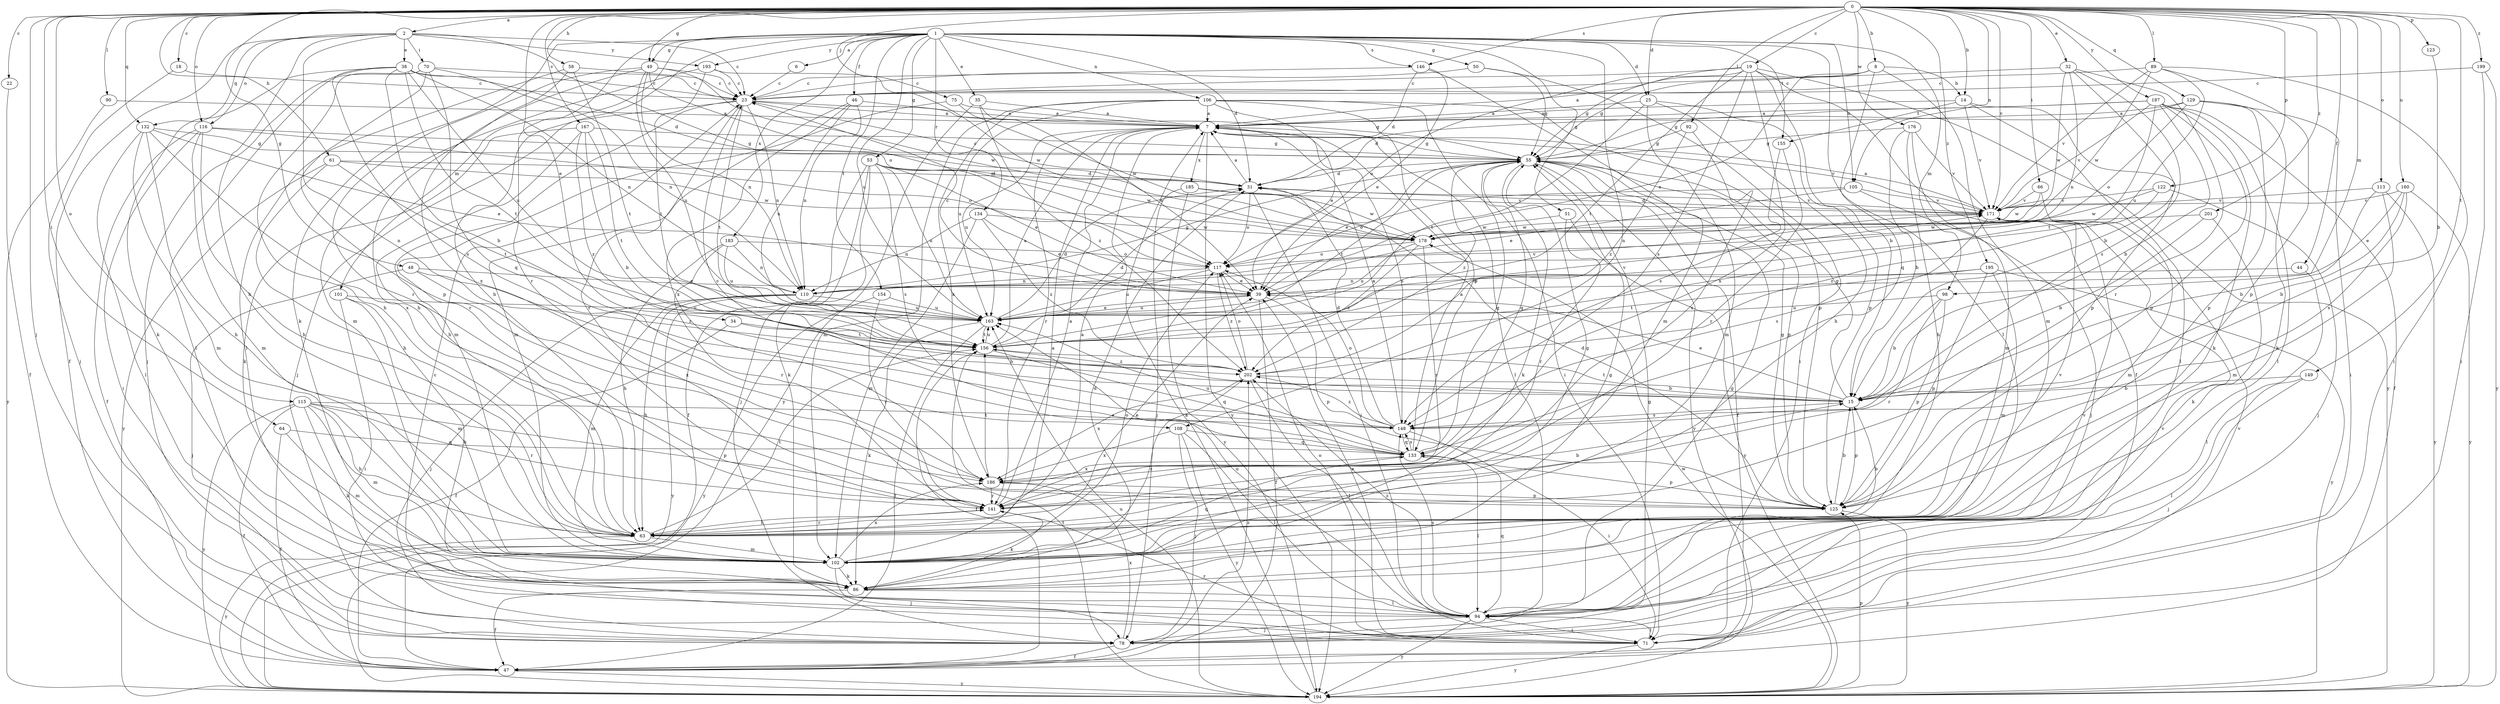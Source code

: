 strict digraph  {
0;
1;
2;
6;
7;
8;
14;
15;
18;
19;
22;
23;
25;
31;
32;
34;
35;
38;
39;
44;
46;
47;
48;
49;
50;
51;
53;
55;
58;
61;
63;
64;
66;
70;
71;
75;
78;
86;
89;
90;
92;
94;
98;
101;
102;
105;
106;
108;
110;
113;
115;
116;
117;
122;
123;
125;
129;
132;
133;
134;
141;
146;
148;
149;
154;
155;
156;
160;
163;
167;
171;
176;
178;
183;
185;
186;
187;
193;
194;
195;
199;
201;
202;
0 -> 2  [label=a];
0 -> 8  [label=b];
0 -> 14  [label=b];
0 -> 18  [label=c];
0 -> 19  [label=c];
0 -> 22  [label=c];
0 -> 25  [label=d];
0 -> 32  [label=e];
0 -> 34  [label=e];
0 -> 44  [label=f];
0 -> 48  [label=g];
0 -> 49  [label=g];
0 -> 58  [label=h];
0 -> 61  [label=h];
0 -> 64  [label=i];
0 -> 66  [label=i];
0 -> 75  [label=j];
0 -> 78  [label=j];
0 -> 89  [label=l];
0 -> 90  [label=l];
0 -> 92  [label=l];
0 -> 98  [label=m];
0 -> 105  [label=n];
0 -> 113  [label=o];
0 -> 115  [label=o];
0 -> 116  [label=o];
0 -> 122  [label=p];
0 -> 123  [label=p];
0 -> 129  [label=q];
0 -> 132  [label=q];
0 -> 146  [label=s];
0 -> 149  [label=t];
0 -> 160  [label=u];
0 -> 167  [label=v];
0 -> 171  [label=v];
0 -> 176  [label=w];
0 -> 187  [label=y];
0 -> 195  [label=z];
0 -> 199  [label=z];
0 -> 201  [label=z];
1 -> 6  [label=a];
1 -> 25  [label=d];
1 -> 31  [label=d];
1 -> 35  [label=e];
1 -> 46  [label=f];
1 -> 49  [label=g];
1 -> 50  [label=g];
1 -> 51  [label=g];
1 -> 53  [label=g];
1 -> 63  [label=h];
1 -> 86  [label=k];
1 -> 94  [label=l];
1 -> 98  [label=m];
1 -> 101  [label=m];
1 -> 105  [label=n];
1 -> 106  [label=n];
1 -> 108  [label=n];
1 -> 134  [label=r];
1 -> 141  [label=r];
1 -> 146  [label=s];
1 -> 154  [label=t];
1 -> 155  [label=t];
1 -> 163  [label=u];
1 -> 183  [label=x];
1 -> 193  [label=y];
2 -> 23  [label=c];
2 -> 38  [label=e];
2 -> 47  [label=f];
2 -> 63  [label=h];
2 -> 70  [label=i];
2 -> 108  [label=n];
2 -> 116  [label=o];
2 -> 117  [label=o];
2 -> 132  [label=q];
2 -> 193  [label=y];
6 -> 23  [label=c];
7 -> 55  [label=g];
7 -> 94  [label=l];
7 -> 141  [label=r];
7 -> 148  [label=s];
7 -> 163  [label=u];
7 -> 171  [label=v];
7 -> 185  [label=x];
7 -> 194  [label=y];
8 -> 7  [label=a];
8 -> 14  [label=b];
8 -> 39  [label=e];
8 -> 55  [label=g];
8 -> 102  [label=m];
8 -> 133  [label=q];
14 -> 7  [label=a];
14 -> 94  [label=l];
14 -> 125  [label=p];
14 -> 155  [label=t];
14 -> 171  [label=v];
15 -> 39  [label=e];
15 -> 55  [label=g];
15 -> 125  [label=p];
15 -> 148  [label=s];
15 -> 156  [label=t];
18 -> 23  [label=c];
18 -> 78  [label=j];
19 -> 15  [label=b];
19 -> 23  [label=c];
19 -> 47  [label=f];
19 -> 55  [label=g];
19 -> 117  [label=o];
19 -> 148  [label=s];
19 -> 156  [label=t];
19 -> 186  [label=x];
19 -> 194  [label=y];
22 -> 47  [label=f];
23 -> 7  [label=a];
23 -> 55  [label=g];
23 -> 78  [label=j];
23 -> 102  [label=m];
23 -> 110  [label=n];
23 -> 141  [label=r];
23 -> 156  [label=t];
25 -> 7  [label=a];
25 -> 63  [label=h];
25 -> 102  [label=m];
25 -> 125  [label=p];
25 -> 156  [label=t];
31 -> 7  [label=a];
31 -> 23  [label=c];
31 -> 71  [label=i];
31 -> 117  [label=o];
31 -> 171  [label=v];
32 -> 15  [label=b];
32 -> 23  [label=c];
32 -> 110  [label=n];
32 -> 141  [label=r];
32 -> 148  [label=s];
32 -> 178  [label=w];
34 -> 15  [label=b];
34 -> 47  [label=f];
34 -> 156  [label=t];
35 -> 7  [label=a];
35 -> 39  [label=e];
35 -> 194  [label=y];
35 -> 202  [label=z];
38 -> 15  [label=b];
38 -> 23  [label=c];
38 -> 31  [label=d];
38 -> 78  [label=j];
38 -> 86  [label=k];
38 -> 110  [label=n];
38 -> 148  [label=s];
38 -> 156  [label=t];
38 -> 163  [label=u];
39 -> 23  [label=c];
39 -> 47  [label=f];
39 -> 125  [label=p];
39 -> 163  [label=u];
44 -> 94  [label=l];
44 -> 110  [label=n];
46 -> 7  [label=a];
46 -> 102  [label=m];
46 -> 110  [label=n];
46 -> 163  [label=u];
46 -> 186  [label=x];
47 -> 194  [label=y];
47 -> 202  [label=z];
48 -> 39  [label=e];
48 -> 78  [label=j];
48 -> 186  [label=x];
48 -> 202  [label=z];
49 -> 23  [label=c];
49 -> 110  [label=n];
49 -> 117  [label=o];
49 -> 141  [label=r];
49 -> 163  [label=u];
49 -> 178  [label=w];
49 -> 186  [label=x];
50 -> 23  [label=c];
50 -> 55  [label=g];
50 -> 71  [label=i];
51 -> 141  [label=r];
51 -> 178  [label=w];
51 -> 194  [label=y];
53 -> 31  [label=d];
53 -> 39  [label=e];
53 -> 47  [label=f];
53 -> 78  [label=j];
53 -> 86  [label=k];
53 -> 148  [label=s];
53 -> 163  [label=u];
53 -> 178  [label=w];
55 -> 31  [label=d];
55 -> 39  [label=e];
55 -> 47  [label=f];
55 -> 86  [label=k];
55 -> 125  [label=p];
55 -> 133  [label=q];
55 -> 156  [label=t];
55 -> 194  [label=y];
55 -> 202  [label=z];
58 -> 23  [label=c];
58 -> 63  [label=h];
58 -> 94  [label=l];
58 -> 156  [label=t];
61 -> 31  [label=d];
61 -> 63  [label=h];
61 -> 156  [label=t];
61 -> 178  [label=w];
61 -> 194  [label=y];
63 -> 7  [label=a];
63 -> 15  [label=b];
63 -> 39  [label=e];
63 -> 55  [label=g];
63 -> 102  [label=m];
63 -> 141  [label=r];
63 -> 156  [label=t];
63 -> 171  [label=v];
63 -> 194  [label=y];
64 -> 47  [label=f];
64 -> 102  [label=m];
64 -> 133  [label=q];
66 -> 102  [label=m];
66 -> 171  [label=v];
66 -> 178  [label=w];
70 -> 23  [label=c];
70 -> 63  [label=h];
70 -> 94  [label=l];
70 -> 110  [label=n];
70 -> 125  [label=p];
70 -> 133  [label=q];
71 -> 23  [label=c];
71 -> 39  [label=e];
71 -> 94  [label=l];
71 -> 117  [label=o];
71 -> 141  [label=r];
71 -> 171  [label=v];
71 -> 194  [label=y];
75 -> 7  [label=a];
75 -> 141  [label=r];
75 -> 178  [label=w];
78 -> 47  [label=f];
78 -> 55  [label=g];
78 -> 171  [label=v];
78 -> 186  [label=x];
86 -> 31  [label=d];
86 -> 47  [label=f];
86 -> 55  [label=g];
86 -> 94  [label=l];
89 -> 23  [label=c];
89 -> 71  [label=i];
89 -> 125  [label=p];
89 -> 163  [label=u];
89 -> 171  [label=v];
89 -> 178  [label=w];
90 -> 7  [label=a];
90 -> 194  [label=y];
92 -> 55  [label=g];
92 -> 186  [label=x];
92 -> 202  [label=z];
94 -> 55  [label=g];
94 -> 71  [label=i];
94 -> 78  [label=j];
94 -> 133  [label=q];
94 -> 148  [label=s];
94 -> 163  [label=u];
94 -> 171  [label=v];
94 -> 194  [label=y];
94 -> 202  [label=z];
98 -> 15  [label=b];
98 -> 125  [label=p];
98 -> 141  [label=r];
98 -> 163  [label=u];
101 -> 71  [label=i];
101 -> 86  [label=k];
101 -> 102  [label=m];
101 -> 163  [label=u];
102 -> 7  [label=a];
102 -> 78  [label=j];
102 -> 86  [label=k];
102 -> 117  [label=o];
102 -> 133  [label=q];
102 -> 186  [label=x];
102 -> 202  [label=z];
105 -> 39  [label=e];
105 -> 78  [label=j];
105 -> 117  [label=o];
105 -> 171  [label=v];
106 -> 7  [label=a];
106 -> 39  [label=e];
106 -> 71  [label=i];
106 -> 102  [label=m];
106 -> 125  [label=p];
106 -> 133  [label=q];
106 -> 163  [label=u];
106 -> 186  [label=x];
108 -> 78  [label=j];
108 -> 94  [label=l];
108 -> 133  [label=q];
108 -> 186  [label=x];
108 -> 194  [label=y];
110 -> 55  [label=g];
110 -> 63  [label=h];
110 -> 78  [label=j];
110 -> 102  [label=m];
110 -> 163  [label=u];
110 -> 171  [label=v];
110 -> 194  [label=y];
113 -> 15  [label=b];
113 -> 102  [label=m];
113 -> 171  [label=v];
113 -> 194  [label=y];
115 -> 47  [label=f];
115 -> 63  [label=h];
115 -> 86  [label=k];
115 -> 102  [label=m];
115 -> 125  [label=p];
115 -> 141  [label=r];
115 -> 148  [label=s];
115 -> 194  [label=y];
116 -> 47  [label=f];
116 -> 55  [label=g];
116 -> 63  [label=h];
116 -> 71  [label=i];
116 -> 102  [label=m];
116 -> 117  [label=o];
117 -> 39  [label=e];
117 -> 110  [label=n];
117 -> 163  [label=u];
117 -> 202  [label=z];
122 -> 78  [label=j];
122 -> 171  [label=v];
122 -> 178  [label=w];
122 -> 202  [label=z];
123 -> 15  [label=b];
125 -> 15  [label=b];
125 -> 31  [label=d];
125 -> 55  [label=g];
125 -> 194  [label=y];
129 -> 7  [label=a];
129 -> 55  [label=g];
129 -> 71  [label=i];
129 -> 86  [label=k];
129 -> 117  [label=o];
129 -> 125  [label=p];
132 -> 39  [label=e];
132 -> 55  [label=g];
132 -> 63  [label=h];
132 -> 94  [label=l];
132 -> 102  [label=m];
132 -> 186  [label=x];
133 -> 7  [label=a];
133 -> 23  [label=c];
133 -> 55  [label=g];
133 -> 94  [label=l];
133 -> 125  [label=p];
133 -> 148  [label=s];
133 -> 163  [label=u];
133 -> 186  [label=x];
134 -> 39  [label=e];
134 -> 102  [label=m];
134 -> 110  [label=n];
134 -> 178  [label=w];
134 -> 202  [label=z];
141 -> 7  [label=a];
141 -> 15  [label=b];
141 -> 63  [label=h];
141 -> 86  [label=k];
146 -> 23  [label=c];
146 -> 31  [label=d];
146 -> 39  [label=e];
146 -> 102  [label=m];
148 -> 7  [label=a];
148 -> 31  [label=d];
148 -> 71  [label=i];
148 -> 117  [label=o];
148 -> 133  [label=q];
148 -> 202  [label=z];
149 -> 15  [label=b];
149 -> 78  [label=j];
149 -> 94  [label=l];
154 -> 141  [label=r];
154 -> 163  [label=u];
154 -> 194  [label=y];
155 -> 141  [label=r];
155 -> 148  [label=s];
156 -> 7  [label=a];
156 -> 31  [label=d];
156 -> 47  [label=f];
156 -> 133  [label=q];
156 -> 163  [label=u];
156 -> 202  [label=z];
160 -> 15  [label=b];
160 -> 39  [label=e];
160 -> 148  [label=s];
160 -> 171  [label=v];
160 -> 194  [label=y];
163 -> 31  [label=d];
163 -> 39  [label=e];
163 -> 47  [label=f];
163 -> 86  [label=k];
163 -> 156  [label=t];
163 -> 171  [label=v];
167 -> 15  [label=b];
167 -> 55  [label=g];
167 -> 63  [label=h];
167 -> 86  [label=k];
167 -> 156  [label=t];
167 -> 202  [label=z];
171 -> 7  [label=a];
171 -> 31  [label=d];
171 -> 148  [label=s];
171 -> 178  [label=w];
176 -> 15  [label=b];
176 -> 55  [label=g];
176 -> 63  [label=h];
176 -> 102  [label=m];
176 -> 171  [label=v];
178 -> 117  [label=o];
178 -> 141  [label=r];
178 -> 163  [label=u];
178 -> 202  [label=z];
183 -> 63  [label=h];
183 -> 110  [label=n];
183 -> 117  [label=o];
183 -> 141  [label=r];
183 -> 163  [label=u];
185 -> 78  [label=j];
185 -> 171  [label=v];
185 -> 178  [label=w];
185 -> 194  [label=y];
186 -> 125  [label=p];
186 -> 141  [label=r];
186 -> 156  [label=t];
187 -> 7  [label=a];
187 -> 15  [label=b];
187 -> 31  [label=d];
187 -> 47  [label=f];
187 -> 86  [label=k];
187 -> 94  [label=l];
187 -> 125  [label=p];
187 -> 156  [label=t];
187 -> 171  [label=v];
193 -> 23  [label=c];
193 -> 102  [label=m];
193 -> 156  [label=t];
193 -> 178  [label=w];
194 -> 7  [label=a];
194 -> 125  [label=p];
194 -> 156  [label=t];
194 -> 163  [label=u];
194 -> 178  [label=w];
195 -> 39  [label=e];
195 -> 102  [label=m];
195 -> 125  [label=p];
195 -> 156  [label=t];
195 -> 194  [label=y];
199 -> 23  [label=c];
199 -> 71  [label=i];
199 -> 194  [label=y];
201 -> 15  [label=b];
201 -> 86  [label=k];
201 -> 178  [label=w];
202 -> 15  [label=b];
202 -> 94  [label=l];
202 -> 117  [label=o];
202 -> 186  [label=x];
}
